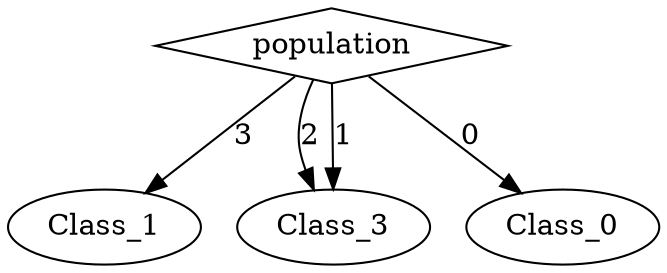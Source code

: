 digraph {
node [label=Class_1,style=""] Class_1
node [label=Class_3,style=""] Class_3
node [label=Class_3,style=""] Class_3
node [label=Class_0,style=""] Class_0
node [label=population,shape="diamond",style=""] 0

0 -> Class_1 [label="3"]
0 -> Class_3 [label="2"]
0 -> Class_3 [label="1"]
0 -> Class_0 [label="0"]
}